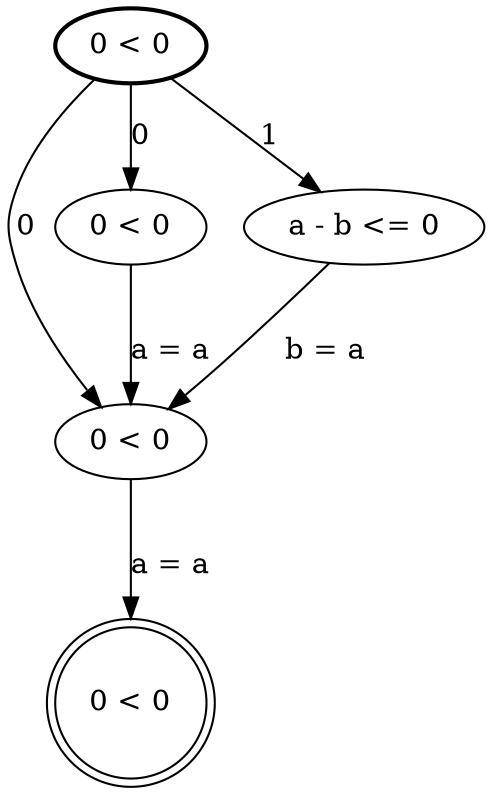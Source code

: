 digraph PTS {
    Location_0[label="0 < 0"][style="bold"];
    Location_1[label="0 < 0"][style="solid"];
    Location_2[label="0 < 0"][style="solid"];
    Location_3[label="a - b <= 0"][style="solid"];
    Location_4[label="0 < 0"][style="solid"][shape="doublecircle"];
    Location_0 -> Location_2[label="0"];
    Location_0 -> Location_3[label="1"];
    Location_0 -> Location_1[label="0"];
    Location_1 -> Location_4[label="\na = a"];
    Location_2 -> Location_1[label="\na = a"];
    Location_3 -> Location_1[label="\nb = a"];
}
